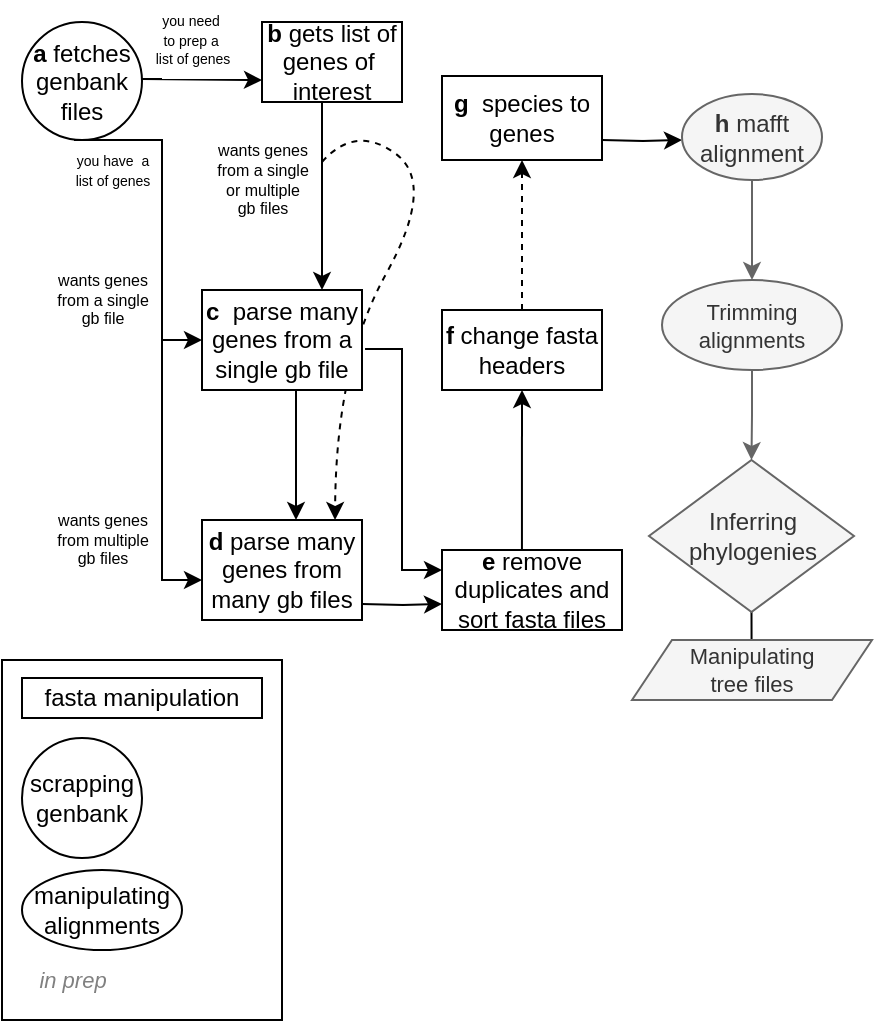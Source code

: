 <mxfile version="17.4.2" type="github">
  <diagram id="vwt6REDrRSn0xJBxTxlP" name="Page-1">
    <mxGraphModel dx="1200" dy="735" grid="1" gridSize="10" guides="1" tooltips="1" connect="1" arrows="1" fold="1" page="1" pageScale="1" pageWidth="827" pageHeight="1169" math="0" shadow="0">
      <root>
        <mxCell id="0" />
        <mxCell id="1" parent="0" />
        <mxCell id="QHChV1rVnAkiTkkWsPBR-1" value="" style="rounded=0;whiteSpace=wrap;html=1;fontSize=11;fontColor=#999999;" vertex="1" parent="1">
          <mxGeometry x="160" y="460" width="140" height="180" as="geometry" />
        </mxCell>
        <mxCell id="QHChV1rVnAkiTkkWsPBR-2" value="" style="curved=1;endArrow=classic;html=1;rounded=0;fontSize=8;entryX=0.869;entryY=-0.04;entryDx=0;entryDy=0;entryPerimeter=0;dashed=1;exitX=0.983;exitY=0.32;exitDx=0;exitDy=0;exitPerimeter=0;" edge="1" parent="1">
          <mxGeometry width="50" height="50" relative="1" as="geometry">
            <mxPoint x="319.98" y="211" as="sourcePoint" />
            <mxPoint x="326.52" y="390" as="targetPoint" />
            <Array as="points">
              <mxPoint x="337" y="192" />
              <mxPoint x="377" y="222" />
              <mxPoint x="327" y="312" />
            </Array>
          </mxGeometry>
        </mxCell>
        <mxCell id="QHChV1rVnAkiTkkWsPBR-3" value="&lt;b&gt;a&lt;/b&gt; fetches genbank files" style="ellipse;whiteSpace=wrap;html=1;" vertex="1" parent="1">
          <mxGeometry x="170" y="141" width="60" height="59" as="geometry" />
        </mxCell>
        <mxCell id="QHChV1rVnAkiTkkWsPBR-4" value="&lt;b&gt;b&lt;/b&gt; gets list of genes of&amp;nbsp;&lt;br&gt;interest" style="rounded=0;whiteSpace=wrap;html=1;fontFamily=Helvetica;fontSize=12;fontColor=#000000;align=center;" vertex="1" parent="1">
          <mxGeometry x="290" y="141" width="70" height="40" as="geometry" />
        </mxCell>
        <mxCell id="QHChV1rVnAkiTkkWsPBR-5" value="" style="edgeStyle=orthogonalEdgeStyle;rounded=0;orthogonalLoop=1;jettySize=auto;html=1;endArrow=classic;endFill=1;" edge="1" parent="1">
          <mxGeometry relative="1" as="geometry">
            <mxPoint x="460" y="200" as="sourcePoint" />
            <mxPoint x="500" y="200" as="targetPoint" />
          </mxGeometry>
        </mxCell>
        <mxCell id="QHChV1rVnAkiTkkWsPBR-6" value="&lt;b&gt;g&lt;/b&gt; &amp;nbsp;species to genes" style="rounded=0;whiteSpace=wrap;html=1;fontFamily=Helvetica;fontSize=12;fontColor=#000000;align=center;" vertex="1" parent="1">
          <mxGeometry x="380" y="168" width="80" height="42" as="geometry" />
        </mxCell>
        <mxCell id="QHChV1rVnAkiTkkWsPBR-7" style="edgeStyle=orthogonalEdgeStyle;rounded=0;orthogonalLoop=1;jettySize=auto;html=1;exitX=0.5;exitY=1;exitDx=0;exitDy=0;fontColor=#999999;fillColor=#f5f5f5;strokeColor=#666666;" edge="1" parent="1" source="QHChV1rVnAkiTkkWsPBR-8">
          <mxGeometry relative="1" as="geometry">
            <mxPoint x="535" y="270" as="targetPoint" />
          </mxGeometry>
        </mxCell>
        <mxCell id="QHChV1rVnAkiTkkWsPBR-8" value="&lt;b&gt;h&lt;/b&gt; mafft alignment" style="ellipse;whiteSpace=wrap;html=1;fillColor=#f5f5f5;fontColor=#333333;strokeColor=#666666;" vertex="1" parent="1">
          <mxGeometry x="500" y="177" width="70" height="43" as="geometry" />
        </mxCell>
        <mxCell id="QHChV1rVnAkiTkkWsPBR-9" value="&lt;span style=&quot;font-size: 7px&quot;&gt;you have &amp;nbsp;a&lt;br&gt;list of&amp;nbsp;&lt;/span&gt;&lt;span style=&quot;font-size: 7px&quot;&gt;genes&lt;/span&gt;" style="text;html=1;align=center;verticalAlign=middle;resizable=0;points=[];autosize=1;strokeColor=none;fillColor=none;fontSize=8;" vertex="1" parent="1">
          <mxGeometry x="190" y="200" width="50" height="30" as="geometry" />
        </mxCell>
        <mxCell id="QHChV1rVnAkiTkkWsPBR-10" value="&lt;font style=&quot;font-size: 8px&quot;&gt;wants genes&lt;br&gt;from a single&lt;br&gt;or multiple &lt;br&gt;gb files&lt;/font&gt;" style="text;html=1;align=center;verticalAlign=middle;resizable=0;points=[];autosize=1;strokeColor=none;fillColor=none;fontSize=8;" vertex="1" parent="1">
          <mxGeometry x="260" y="195" width="60" height="50" as="geometry" />
        </mxCell>
        <mxCell id="QHChV1rVnAkiTkkWsPBR-11" value="&lt;b&gt;c&lt;/b&gt; &amp;nbsp;parse many genes from a single gb file" style="rounded=0;whiteSpace=wrap;html=1;fontFamily=Helvetica;fontSize=12;fontColor=#000000;align=center;" vertex="1" parent="1">
          <mxGeometry x="260" y="275" width="80" height="50" as="geometry" />
        </mxCell>
        <mxCell id="QHChV1rVnAkiTkkWsPBR-12" value="&lt;b&gt;f&lt;/b&gt; change fasta headers" style="rounded=0;whiteSpace=wrap;html=1;fontFamily=Helvetica;fontSize=12;fontColor=#000000;align=center;" vertex="1" parent="1">
          <mxGeometry x="380" y="285" width="80" height="40" as="geometry" />
        </mxCell>
        <mxCell id="QHChV1rVnAkiTkkWsPBR-13" value="&lt;font style=&quot;font-size: 8px&quot;&gt;wants genes&lt;br&gt;from a single&lt;br&gt;gb file&lt;/font&gt;" style="text;html=1;align=center;verticalAlign=middle;resizable=0;points=[];autosize=1;strokeColor=none;fillColor=none;fontSize=8;" vertex="1" parent="1">
          <mxGeometry x="180" y="260" width="60" height="40" as="geometry" />
        </mxCell>
        <mxCell id="QHChV1rVnAkiTkkWsPBR-14" value="" style="endArrow=classic;html=1;rounded=0;fontSize=8;" edge="1" parent="1">
          <mxGeometry width="50" height="50" relative="1" as="geometry">
            <mxPoint x="240" y="300" as="sourcePoint" />
            <mxPoint x="260" y="420" as="targetPoint" />
            <Array as="points">
              <mxPoint x="240" y="420" />
            </Array>
          </mxGeometry>
        </mxCell>
        <mxCell id="QHChV1rVnAkiTkkWsPBR-15" value="" style="endArrow=classic;html=1;rounded=0;fontSize=8;entryX=0.75;entryY=0;entryDx=0;entryDy=0;" edge="1" parent="1">
          <mxGeometry width="50" height="50" relative="1" as="geometry">
            <mxPoint x="307" y="325" as="sourcePoint" />
            <mxPoint x="307" y="390" as="targetPoint" />
          </mxGeometry>
        </mxCell>
        <mxCell id="QHChV1rVnAkiTkkWsPBR-16" value="&lt;b&gt;e&lt;/b&gt; remove duplicates and sort fasta files" style="rounded=0;whiteSpace=wrap;html=1;fontFamily=Helvetica;fontSize=12;fontColor=#000000;align=center;" vertex="1" parent="1">
          <mxGeometry x="380" y="405" width="90" height="40" as="geometry" />
        </mxCell>
        <mxCell id="QHChV1rVnAkiTkkWsPBR-17" value="&lt;b&gt;d&lt;/b&gt;&amp;nbsp;parse many genes from many gb files" style="rounded=0;whiteSpace=wrap;html=1;fontFamily=Helvetica;fontSize=12;fontColor=#000000;align=center;" vertex="1" parent="1">
          <mxGeometry x="260" y="390" width="80" height="50" as="geometry" />
        </mxCell>
        <mxCell id="QHChV1rVnAkiTkkWsPBR-18" value="&lt;font style=&quot;font-size: 8px&quot;&gt;wants genes&lt;br&gt;from multiple&lt;br&gt;gb files&lt;/font&gt;" style="text;html=1;align=center;verticalAlign=middle;resizable=0;points=[];autosize=1;strokeColor=none;fillColor=none;fontSize=8;" vertex="1" parent="1">
          <mxGeometry x="180" y="380" width="60" height="40" as="geometry" />
        </mxCell>
        <mxCell id="QHChV1rVnAkiTkkWsPBR-19" value="" style="edgeStyle=orthogonalEdgeStyle;rounded=0;orthogonalLoop=1;jettySize=auto;html=1;endArrow=classic;endFill=1;entryX=0;entryY=0.25;entryDx=0;entryDy=0;exitX=1.019;exitY=0.59;exitDx=0;exitDy=0;exitPerimeter=0;" edge="1" parent="1" source="QHChV1rVnAkiTkkWsPBR-11" target="QHChV1rVnAkiTkkWsPBR-16">
          <mxGeometry relative="1" as="geometry">
            <mxPoint x="285.858" y="185" as="targetPoint" />
          </mxGeometry>
        </mxCell>
        <mxCell id="QHChV1rVnAkiTkkWsPBR-20" value="" style="edgeStyle=none;rounded=0;orthogonalLoop=1;jettySize=auto;html=1;dashed=1;fontSize=8;exitX=0.5;exitY=0;exitDx=0;exitDy=0;" edge="1" parent="1" source="QHChV1rVnAkiTkkWsPBR-12" target="QHChV1rVnAkiTkkWsPBR-6">
          <mxGeometry relative="1" as="geometry">
            <mxPoint x="420" y="280" as="sourcePoint" />
          </mxGeometry>
        </mxCell>
        <mxCell id="QHChV1rVnAkiTkkWsPBR-21" style="edgeStyle=orthogonalEdgeStyle;rounded=0;orthogonalLoop=1;jettySize=auto;html=1;endArrow=classic;endFill=1;exitX=0.444;exitY=0.013;exitDx=0;exitDy=0;exitPerimeter=0;entryX=0.5;entryY=1;entryDx=0;entryDy=0;" edge="1" parent="1" source="QHChV1rVnAkiTkkWsPBR-16" target="QHChV1rVnAkiTkkWsPBR-12">
          <mxGeometry relative="1" as="geometry">
            <mxPoint x="300" y="230" as="targetPoint" />
          </mxGeometry>
        </mxCell>
        <mxCell id="QHChV1rVnAkiTkkWsPBR-22" value="" style="edgeStyle=orthogonalEdgeStyle;rounded=0;orthogonalLoop=1;jettySize=auto;html=1;endArrow=classic;endFill=1;" edge="1" parent="1">
          <mxGeometry relative="1" as="geometry">
            <mxPoint x="340" y="432" as="sourcePoint" />
            <mxPoint x="380" y="432" as="targetPoint" />
          </mxGeometry>
        </mxCell>
        <mxCell id="QHChV1rVnAkiTkkWsPBR-23" value="" style="edgeStyle=orthogonalEdgeStyle;rounded=0;orthogonalLoop=1;jettySize=auto;html=1;" edge="1" parent="1">
          <mxGeometry relative="1" as="geometry">
            <mxPoint x="240" y="169.5" as="sourcePoint" />
            <mxPoint x="290" y="170" as="targetPoint" />
            <Array as="points">
              <mxPoint x="230" y="169.5" />
            </Array>
          </mxGeometry>
        </mxCell>
        <mxCell id="QHChV1rVnAkiTkkWsPBR-24" value="" style="edgeStyle=orthogonalEdgeStyle;rounded=0;orthogonalLoop=1;jettySize=auto;html=1;entryX=0;entryY=0.5;entryDx=0;entryDy=0;" edge="1" parent="1">
          <mxGeometry relative="1" as="geometry">
            <mxPoint x="196" y="200" as="sourcePoint" />
            <mxPoint x="260" y="300" as="targetPoint" />
            <Array as="points">
              <mxPoint x="240" y="200" />
              <mxPoint x="240" y="300" />
            </Array>
          </mxGeometry>
        </mxCell>
        <mxCell id="QHChV1rVnAkiTkkWsPBR-25" value="" style="endArrow=classic;html=1;rounded=0;fontSize=8;entryX=0.75;entryY=0;entryDx=0;entryDy=0;" edge="1" parent="1">
          <mxGeometry width="50" height="50" relative="1" as="geometry">
            <mxPoint x="320" y="181" as="sourcePoint" />
            <mxPoint x="320" y="275" as="targetPoint" />
          </mxGeometry>
        </mxCell>
        <mxCell id="QHChV1rVnAkiTkkWsPBR-26" value="&lt;span style=&quot;font-size: 7px&quot;&gt;you need&amp;nbsp;&lt;/span&gt;&lt;br style=&quot;font-size: 7px&quot;&gt;&lt;span style=&quot;font-size: 7px&quot;&gt;to prep a&amp;nbsp;&lt;/span&gt;&lt;br style=&quot;font-size: 7px&quot;&gt;&lt;span style=&quot;font-size: 7px&quot;&gt;list of genes&lt;/span&gt;" style="text;html=1;align=center;verticalAlign=middle;resizable=0;points=[];autosize=1;strokeColor=none;fillColor=none;fontSize=8;" vertex="1" parent="1">
          <mxGeometry x="230" y="130" width="50" height="40" as="geometry" />
        </mxCell>
        <mxCell id="QHChV1rVnAkiTkkWsPBR-27" value="fasta manipulation" style="rounded=0;whiteSpace=wrap;html=1;" vertex="1" parent="1">
          <mxGeometry x="170" y="469" width="120" height="20" as="geometry" />
        </mxCell>
        <mxCell id="QHChV1rVnAkiTkkWsPBR-28" value="scrapping&lt;br&gt;genbank" style="ellipse;whiteSpace=wrap;html=1;aspect=fixed;" vertex="1" parent="1">
          <mxGeometry x="170" y="499" width="60" height="60" as="geometry" />
        </mxCell>
        <mxCell id="QHChV1rVnAkiTkkWsPBR-29" value="manipulating alignments" style="ellipse;whiteSpace=wrap;html=1;" vertex="1" parent="1">
          <mxGeometry x="170" y="565" width="80" height="40" as="geometry" />
        </mxCell>
        <mxCell id="QHChV1rVnAkiTkkWsPBR-30" style="edgeStyle=orthogonalEdgeStyle;rounded=0;orthogonalLoop=1;jettySize=auto;html=1;exitX=0.5;exitY=1;exitDx=0;exitDy=0;fontSize=11;fontColor=#999999;" edge="1" parent="1" source="QHChV1rVnAkiTkkWsPBR-31" target="QHChV1rVnAkiTkkWsPBR-34">
          <mxGeometry relative="1" as="geometry">
            <mxPoint x="535" y="480" as="targetPoint" />
          </mxGeometry>
        </mxCell>
        <mxCell id="QHChV1rVnAkiTkkWsPBR-31" value="Inferring&lt;br&gt;phylogenies" style="rhombus;whiteSpace=wrap;html=1;fillColor=#f5f5f5;fontColor=#333333;strokeColor=#666666;" vertex="1" parent="1">
          <mxGeometry x="483.5" y="360" width="102.5" height="76" as="geometry" />
        </mxCell>
        <mxCell id="QHChV1rVnAkiTkkWsPBR-32" style="edgeStyle=orthogonalEdgeStyle;rounded=0;orthogonalLoop=1;jettySize=auto;html=1;entryX=0.5;entryY=0;entryDx=0;entryDy=0;fontSize=11;fontColor=#999999;fillColor=#f5f5f5;strokeColor=#666666;" edge="1" parent="1" source="QHChV1rVnAkiTkkWsPBR-33" target="QHChV1rVnAkiTkkWsPBR-31">
          <mxGeometry relative="1" as="geometry" />
        </mxCell>
        <mxCell id="QHChV1rVnAkiTkkWsPBR-33" value="Trimming alignments" style="ellipse;whiteSpace=wrap;html=1;fontSize=11;fillColor=#f5f5f5;fontColor=#333333;strokeColor=#666666;" vertex="1" parent="1">
          <mxGeometry x="490" y="270" width="90" height="45" as="geometry" />
        </mxCell>
        <mxCell id="QHChV1rVnAkiTkkWsPBR-34" value="Manipulating&lt;br&gt;tree files" style="shape=parallelogram;perimeter=parallelogramPerimeter;whiteSpace=wrap;html=1;fixedSize=1;fontSize=11;fillColor=#f5f5f5;fontColor=#333333;strokeColor=#666666;" vertex="1" parent="1">
          <mxGeometry x="475" y="450" width="120" height="30" as="geometry" />
        </mxCell>
        <mxCell id="QHChV1rVnAkiTkkWsPBR-35" value="&lt;i&gt;&lt;font color=&quot;#808080&quot;&gt;in prep&lt;/font&gt;&lt;/i&gt;" style="text;html=1;align=center;verticalAlign=middle;resizable=0;points=[];autosize=1;strokeColor=none;fillColor=none;fontSize=11;fontColor=#999999;" vertex="1" parent="1">
          <mxGeometry x="170" y="610" width="50" height="20" as="geometry" />
        </mxCell>
      </root>
    </mxGraphModel>
  </diagram>
</mxfile>
